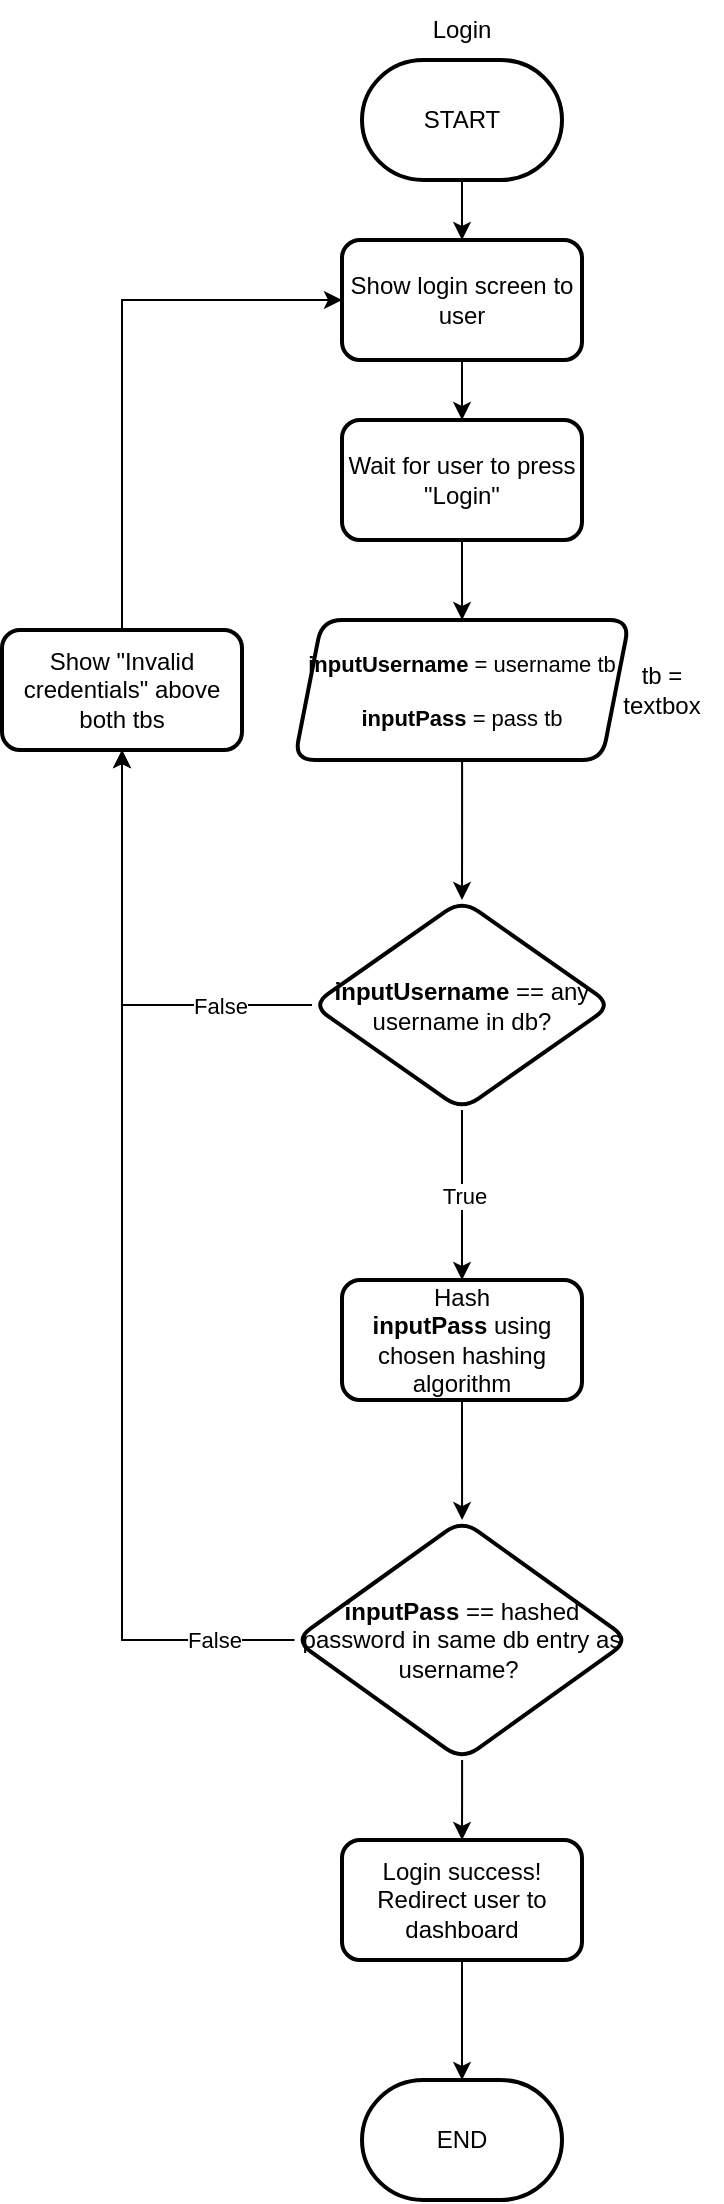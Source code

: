 <mxfile version="24.7.17" pages="3">
  <diagram name="Login" id="wDEZvBjx5TSSo-2GFjHn">
    <mxGraphModel dx="1750" dy="1035" grid="1" gridSize="10" guides="1" tooltips="1" connect="1" arrows="1" fold="1" page="1" pageScale="1" pageWidth="827" pageHeight="1169" math="0" shadow="0">
      <root>
        <mxCell id="0" />
        <mxCell id="1" parent="0" />
        <mxCell id="t8PpagDGVLrnuFvlZs6p-5" value="" style="edgeStyle=orthogonalEdgeStyle;rounded=0;orthogonalLoop=1;jettySize=auto;html=1;" edge="1" parent="1" source="t8PpagDGVLrnuFvlZs6p-2" target="t8PpagDGVLrnuFvlZs6p-4">
          <mxGeometry relative="1" as="geometry" />
        </mxCell>
        <mxCell id="t8PpagDGVLrnuFvlZs6p-2" value="START" style="strokeWidth=2;html=1;shape=mxgraph.flowchart.terminator;whiteSpace=wrap;" vertex="1" parent="1">
          <mxGeometry x="210" y="60" width="100" height="60" as="geometry" />
        </mxCell>
        <mxCell id="t8PpagDGVLrnuFvlZs6p-3" value="Login" style="text;html=1;align=center;verticalAlign=middle;whiteSpace=wrap;rounded=0;" vertex="1" parent="1">
          <mxGeometry x="230" y="30" width="60" height="30" as="geometry" />
        </mxCell>
        <mxCell id="t8PpagDGVLrnuFvlZs6p-7" value="" style="edgeStyle=orthogonalEdgeStyle;rounded=0;orthogonalLoop=1;jettySize=auto;html=1;" edge="1" parent="1" source="t8PpagDGVLrnuFvlZs6p-4" target="t8PpagDGVLrnuFvlZs6p-6">
          <mxGeometry relative="1" as="geometry" />
        </mxCell>
        <mxCell id="t8PpagDGVLrnuFvlZs6p-4" value="Show login screen to user" style="rounded=1;whiteSpace=wrap;html=1;strokeWidth=2;" vertex="1" parent="1">
          <mxGeometry x="200" y="150" width="120" height="60" as="geometry" />
        </mxCell>
        <mxCell id="t8PpagDGVLrnuFvlZs6p-9" value="" style="edgeStyle=orthogonalEdgeStyle;rounded=0;orthogonalLoop=1;jettySize=auto;html=1;" edge="1" parent="1" source="t8PpagDGVLrnuFvlZs6p-6" target="t8PpagDGVLrnuFvlZs6p-8">
          <mxGeometry relative="1" as="geometry" />
        </mxCell>
        <mxCell id="t8PpagDGVLrnuFvlZs6p-6" value="Wait for user to press &quot;Login&quot;" style="whiteSpace=wrap;html=1;rounded=1;strokeWidth=2;" vertex="1" parent="1">
          <mxGeometry x="200" y="240" width="120" height="60" as="geometry" />
        </mxCell>
        <mxCell id="t8PpagDGVLrnuFvlZs6p-18" value="" style="edgeStyle=orthogonalEdgeStyle;rounded=0;orthogonalLoop=1;jettySize=auto;html=1;" edge="1" parent="1" source="t8PpagDGVLrnuFvlZs6p-8" target="t8PpagDGVLrnuFvlZs6p-17">
          <mxGeometry relative="1" as="geometry" />
        </mxCell>
        <mxCell id="t8PpagDGVLrnuFvlZs6p-8" value="&lt;font style=&quot;font-size: 11px;&quot;&gt;&lt;b&gt;inputUsername &lt;/b&gt;= username tb&lt;/font&gt;&lt;div style=&quot;line-height: 120%; font-size: 11px;&quot;&gt;&lt;font style=&quot;font-size: 11px;&quot;&gt;&lt;br&gt;&lt;/font&gt;&lt;/div&gt;&lt;div style=&quot;line-height: 120%; font-size: 11px;&quot;&gt;&lt;font style=&quot;font-size: 11px;&quot;&gt;&lt;b&gt;inputPass &lt;/b&gt;= pass tb&lt;/font&gt;&lt;/div&gt;" style="shape=parallelogram;perimeter=parallelogramPerimeter;whiteSpace=wrap;html=1;fixedSize=1;rounded=1;strokeWidth=2;size=13.75;" vertex="1" parent="1">
          <mxGeometry x="176.25" y="340" width="167.5" height="70" as="geometry" />
        </mxCell>
        <mxCell id="t8PpagDGVLrnuFvlZs6p-10" value="tb = textbox" style="text;html=1;align=center;verticalAlign=middle;whiteSpace=wrap;rounded=0;" vertex="1" parent="1">
          <mxGeometry x="330" y="360" width="60" height="30" as="geometry" />
        </mxCell>
        <mxCell id="t8PpagDGVLrnuFvlZs6p-21" value="" style="edgeStyle=orthogonalEdgeStyle;rounded=0;orthogonalLoop=1;jettySize=auto;html=1;" edge="1" parent="1" source="t8PpagDGVLrnuFvlZs6p-17" target="t8PpagDGVLrnuFvlZs6p-20">
          <mxGeometry relative="1" as="geometry" />
        </mxCell>
        <mxCell id="t8PpagDGVLrnuFvlZs6p-23" value="False" style="edgeLabel;html=1;align=center;verticalAlign=middle;resizable=0;points=[];" vertex="1" connectable="0" parent="t8PpagDGVLrnuFvlZs6p-21">
          <mxGeometry x="-0.583" relative="1" as="geometry">
            <mxPoint as="offset" />
          </mxGeometry>
        </mxCell>
        <mxCell id="t8PpagDGVLrnuFvlZs6p-25" value="" style="edgeStyle=orthogonalEdgeStyle;rounded=0;orthogonalLoop=1;jettySize=auto;html=1;" edge="1" parent="1" source="t8PpagDGVLrnuFvlZs6p-17" target="t8PpagDGVLrnuFvlZs6p-24">
          <mxGeometry relative="1" as="geometry" />
        </mxCell>
        <mxCell id="t8PpagDGVLrnuFvlZs6p-26" value="True" style="edgeLabel;html=1;align=center;verticalAlign=middle;resizable=0;points=[];" vertex="1" connectable="0" parent="t8PpagDGVLrnuFvlZs6p-25">
          <mxGeometry x="-0.005" y="1" relative="1" as="geometry">
            <mxPoint as="offset" />
          </mxGeometry>
        </mxCell>
        <mxCell id="t8PpagDGVLrnuFvlZs6p-17" value="&lt;b&gt;inputUsername &lt;/b&gt;== any username in db?" style="rhombus;whiteSpace=wrap;html=1;rounded=1;strokeWidth=2;" vertex="1" parent="1">
          <mxGeometry x="185" y="480" width="150" height="105" as="geometry" />
        </mxCell>
        <mxCell id="t8PpagDGVLrnuFvlZs6p-22" style="edgeStyle=orthogonalEdgeStyle;rounded=0;orthogonalLoop=1;jettySize=auto;html=1;entryX=0;entryY=0.5;entryDx=0;entryDy=0;" edge="1" parent="1" source="t8PpagDGVLrnuFvlZs6p-20" target="t8PpagDGVLrnuFvlZs6p-4">
          <mxGeometry relative="1" as="geometry">
            <Array as="points">
              <mxPoint x="90" y="180" />
            </Array>
          </mxGeometry>
        </mxCell>
        <mxCell id="t8PpagDGVLrnuFvlZs6p-20" value="Show &quot;Invalid credentials&quot; above both tbs" style="whiteSpace=wrap;html=1;rounded=1;strokeWidth=2;" vertex="1" parent="1">
          <mxGeometry x="30" y="345" width="120" height="60" as="geometry" />
        </mxCell>
        <mxCell id="t8PpagDGVLrnuFvlZs6p-28" value="" style="edgeStyle=orthogonalEdgeStyle;rounded=0;orthogonalLoop=1;jettySize=auto;html=1;" edge="1" parent="1" source="t8PpagDGVLrnuFvlZs6p-24" target="t8PpagDGVLrnuFvlZs6p-27">
          <mxGeometry relative="1" as="geometry" />
        </mxCell>
        <mxCell id="t8PpagDGVLrnuFvlZs6p-24" value="Hash &lt;b&gt;inputPass&lt;/b&gt;&amp;nbsp;using chosen hashing algorithm" style="whiteSpace=wrap;html=1;rounded=1;strokeWidth=2;" vertex="1" parent="1">
          <mxGeometry x="200" y="670" width="120" height="60" as="geometry" />
        </mxCell>
        <mxCell id="t8PpagDGVLrnuFvlZs6p-29" style="edgeStyle=orthogonalEdgeStyle;rounded=0;orthogonalLoop=1;jettySize=auto;html=1;" edge="1" parent="1" source="t8PpagDGVLrnuFvlZs6p-27" target="t8PpagDGVLrnuFvlZs6p-20">
          <mxGeometry relative="1" as="geometry" />
        </mxCell>
        <mxCell id="t8PpagDGVLrnuFvlZs6p-30" value="False" style="edgeLabel;html=1;align=center;verticalAlign=middle;resizable=0;points=[];" vertex="1" connectable="0" parent="t8PpagDGVLrnuFvlZs6p-29">
          <mxGeometry x="-0.846" y="-3" relative="1" as="geometry">
            <mxPoint y="3" as="offset" />
          </mxGeometry>
        </mxCell>
        <mxCell id="t8PpagDGVLrnuFvlZs6p-32" value="" style="edgeStyle=orthogonalEdgeStyle;rounded=0;orthogonalLoop=1;jettySize=auto;html=1;" edge="1" parent="1" source="t8PpagDGVLrnuFvlZs6p-27" target="t8PpagDGVLrnuFvlZs6p-31">
          <mxGeometry relative="1" as="geometry" />
        </mxCell>
        <mxCell id="t8PpagDGVLrnuFvlZs6p-27" value="&lt;b&gt;inputPass &lt;/b&gt;== hashed password in same db entry as username?&lt;b&gt;&amp;nbsp;&lt;/b&gt;" style="rhombus;whiteSpace=wrap;html=1;rounded=1;strokeWidth=2;" vertex="1" parent="1">
          <mxGeometry x="176.25" y="790" width="167.5" height="120" as="geometry" />
        </mxCell>
        <mxCell id="t8PpagDGVLrnuFvlZs6p-31" value="&lt;div&gt;Login success!&lt;/div&gt;Redirect user to dashboard" style="whiteSpace=wrap;html=1;rounded=1;strokeWidth=2;" vertex="1" parent="1">
          <mxGeometry x="200" y="950" width="120" height="60" as="geometry" />
        </mxCell>
        <mxCell id="t8PpagDGVLrnuFvlZs6p-33" value="END" style="strokeWidth=2;html=1;shape=mxgraph.flowchart.terminator;whiteSpace=wrap;" vertex="1" parent="1">
          <mxGeometry x="210" y="1070" width="100" height="60" as="geometry" />
        </mxCell>
        <mxCell id="t8PpagDGVLrnuFvlZs6p-34" style="edgeStyle=orthogonalEdgeStyle;rounded=0;orthogonalLoop=1;jettySize=auto;html=1;entryX=0.5;entryY=0;entryDx=0;entryDy=0;entryPerimeter=0;" edge="1" parent="1" source="t8PpagDGVLrnuFvlZs6p-31" target="t8PpagDGVLrnuFvlZs6p-33">
          <mxGeometry relative="1" as="geometry" />
        </mxCell>
      </root>
    </mxGraphModel>
  </diagram>
  <diagram id="BTWEKlgv_lYgv1bxt-cJ" name="Invoice">
    <mxGraphModel dx="1480" dy="866" grid="1" gridSize="10" guides="1" tooltips="1" connect="1" arrows="1" fold="1" page="1" pageScale="1" pageWidth="827" pageHeight="1169" math="0" shadow="0">
      <root>
        <mxCell id="0" />
        <mxCell id="1" parent="0" />
        <mxCell id="dumsNPepDbAG_M0nWqGC-5" value="" style="edgeStyle=orthogonalEdgeStyle;rounded=0;orthogonalLoop=1;jettySize=auto;html=1;" edge="1" parent="1" source="dumsNPepDbAG_M0nWqGC-1" target="dumsNPepDbAG_M0nWqGC-4">
          <mxGeometry relative="1" as="geometry" />
        </mxCell>
        <mxCell id="dumsNPepDbAG_M0nWqGC-1" value="START" style="strokeWidth=2;html=1;shape=mxgraph.flowchart.start_2;whiteSpace=wrap;" vertex="1" parent="1">
          <mxGeometry x="180" y="30" width="100" height="60" as="geometry" />
        </mxCell>
        <mxCell id="dumsNPepDbAG_M0nWqGC-2" value="Invoice Generation" style="text;html=1;align=center;verticalAlign=middle;resizable=0;points=[];autosize=1;strokeColor=none;fillColor=none;" vertex="1" parent="1">
          <mxGeometry x="170" width="120" height="30" as="geometry" />
        </mxCell>
        <mxCell id="dumsNPepDbAG_M0nWqGC-3" value="From Finance Dashboard" style="text;html=1;align=center;verticalAlign=middle;resizable=0;points=[];autosize=1;strokeColor=none;fillColor=none;" vertex="1" parent="1">
          <mxGeometry x="275" y="45" width="160" height="30" as="geometry" />
        </mxCell>
        <mxCell id="dumsNPepDbAG_M0nWqGC-7" value="" style="edgeStyle=orthogonalEdgeStyle;rounded=0;orthogonalLoop=1;jettySize=auto;html=1;" edge="1" parent="1" source="dumsNPepDbAG_M0nWqGC-4" target="dumsNPepDbAG_M0nWqGC-6">
          <mxGeometry relative="1" as="geometry" />
        </mxCell>
        <mxCell id="dumsNPepDbAG_M0nWqGC-4" value="Click &quot;Add Invoice&quot;" style="shape=parallelogram;perimeter=parallelogramPerimeter;whiteSpace=wrap;html=1;fixedSize=1;strokeWidth=2;" vertex="1" parent="1">
          <mxGeometry x="170" y="130" width="120" height="60" as="geometry" />
        </mxCell>
        <mxCell id="dumsNPepDbAG_M0nWqGC-10" value="" style="edgeStyle=orthogonalEdgeStyle;rounded=0;orthogonalLoop=1;jettySize=auto;html=1;" edge="1" parent="1" source="dumsNPepDbAG_M0nWqGC-6" target="dumsNPepDbAG_M0nWqGC-9">
          <mxGeometry relative="1" as="geometry" />
        </mxCell>
        <mxCell id="dumsNPepDbAG_M0nWqGC-6" value="Bring user to Invoice Creation Screen" style="whiteSpace=wrap;html=1;strokeWidth=2;" vertex="1" parent="1">
          <mxGeometry x="170" y="230" width="120" height="60" as="geometry" />
        </mxCell>
        <mxCell id="dumsNPepDbAG_M0nWqGC-12" value="" style="edgeStyle=orthogonalEdgeStyle;rounded=0;orthogonalLoop=1;jettySize=auto;html=1;" edge="1" parent="1" source="dumsNPepDbAG_M0nWqGC-9" target="dumsNPepDbAG_M0nWqGC-11">
          <mxGeometry relative="1" as="geometry" />
        </mxCell>
        <mxCell id="dumsNPepDbAG_M0nWqGC-9" value="costInput = &quot;cost&quot; tb&lt;div&gt;&lt;br&gt;&lt;div&gt;descriptionInput = &quot;description&quot; tb&lt;/div&gt;&lt;/div&gt;" style="shape=parallelogram;perimeter=parallelogramPerimeter;whiteSpace=wrap;html=1;fixedSize=1;strokeWidth=2;" vertex="1" parent="1">
          <mxGeometry x="152.5" y="330" width="155" height="90" as="geometry" />
        </mxCell>
        <mxCell id="dumsNPepDbAG_M0nWqGC-14" value="" style="edgeStyle=orthogonalEdgeStyle;rounded=0;orthogonalLoop=1;jettySize=auto;html=1;" edge="1" parent="1" source="dumsNPepDbAG_M0nWqGC-11" target="dumsNPepDbAG_M0nWqGC-13">
          <mxGeometry relative="1" as="geometry" />
        </mxCell>
        <mxCell id="dumsNPepDbAG_M0nWqGC-16" value="False" style="edgeLabel;html=1;align=center;verticalAlign=middle;resizable=0;points=[];" vertex="1" connectable="0" parent="dumsNPepDbAG_M0nWqGC-14">
          <mxGeometry x="-0.426" y="2" relative="1" as="geometry">
            <mxPoint y="2" as="offset" />
          </mxGeometry>
        </mxCell>
        <mxCell id="dumsNPepDbAG_M0nWqGC-18" value="" style="edgeStyle=orthogonalEdgeStyle;rounded=0;orthogonalLoop=1;jettySize=auto;html=1;" edge="1" parent="1" source="dumsNPepDbAG_M0nWqGC-11" target="dumsNPepDbAG_M0nWqGC-17">
          <mxGeometry relative="1" as="geometry" />
        </mxCell>
        <mxCell id="dumsNPepDbAG_M0nWqGC-11" value="Both values filled in?" style="rhombus;whiteSpace=wrap;html=1;strokeWidth=2;" vertex="1" parent="1">
          <mxGeometry x="190" y="450" width="80" height="80" as="geometry" />
        </mxCell>
        <mxCell id="dumsNPepDbAG_M0nWqGC-15" style="edgeStyle=orthogonalEdgeStyle;rounded=0;orthogonalLoop=1;jettySize=auto;html=1;entryX=1;entryY=0.5;entryDx=0;entryDy=0;" edge="1" parent="1" source="dumsNPepDbAG_M0nWqGC-13" target="dumsNPepDbAG_M0nWqGC-9">
          <mxGeometry relative="1" as="geometry" />
        </mxCell>
        <mxCell id="dumsNPepDbAG_M0nWqGC-13" value="Show error above missing value" style="whiteSpace=wrap;html=1;strokeWidth=2;" vertex="1" parent="1">
          <mxGeometry x="370" y="345" width="120" height="60" as="geometry" />
        </mxCell>
        <mxCell id="dumsNPepDbAG_M0nWqGC-20" value="" style="edgeStyle=orthogonalEdgeStyle;rounded=0;orthogonalLoop=1;jettySize=auto;html=1;" edge="1" parent="1" source="dumsNPepDbAG_M0nWqGC-17" target="dumsNPepDbAG_M0nWqGC-19">
          <mxGeometry relative="1" as="geometry" />
        </mxCell>
        <mxCell id="dumsNPepDbAG_M0nWqGC-17" value="Add Invoice to DB" style="whiteSpace=wrap;html=1;strokeWidth=2;" vertex="1" parent="1">
          <mxGeometry x="170" y="560" width="120" height="60" as="geometry" />
        </mxCell>
        <mxCell id="dumsNPepDbAG_M0nWqGC-22" value="" style="edgeStyle=orthogonalEdgeStyle;rounded=0;orthogonalLoop=1;jettySize=auto;html=1;" edge="1" parent="1" source="dumsNPepDbAG_M0nWqGC-19" target="dumsNPepDbAG_M0nWqGC-21">
          <mxGeometry relative="1" as="geometry" />
        </mxCell>
        <mxCell id="dumsNPepDbAG_M0nWqGC-19" value="Redirect to Finance Dashboard" style="whiteSpace=wrap;html=1;strokeWidth=2;" vertex="1" parent="1">
          <mxGeometry x="170" y="680" width="120" height="60" as="geometry" />
        </mxCell>
        <mxCell id="dumsNPepDbAG_M0nWqGC-21" value="END" style="ellipse;whiteSpace=wrap;html=1;strokeWidth=2;" vertex="1" parent="1">
          <mxGeometry x="190" y="790" width="80" height="60" as="geometry" />
        </mxCell>
      </root>
    </mxGraphModel>
  </diagram>
  <diagram id="7CJ8LHJPdr58umKfk_C1" name="Email">
    <mxGraphModel dx="2899" dy="1212" grid="1" gridSize="10" guides="1" tooltips="1" connect="1" arrows="1" fold="1" page="1" pageScale="1" pageWidth="827" pageHeight="1169" math="0" shadow="0">
      <root>
        <mxCell id="0" />
        <mxCell id="1" parent="0" />
        <mxCell id="dnXUVzxNcDBPzsnKb-ND-4" value="" style="edgeStyle=orthogonalEdgeStyle;rounded=0;orthogonalLoop=1;jettySize=auto;html=1;" edge="1" parent="1" source="dnXUVzxNcDBPzsnKb-ND-1" target="dnXUVzxNcDBPzsnKb-ND-3">
          <mxGeometry relative="1" as="geometry" />
        </mxCell>
        <mxCell id="dnXUVzxNcDBPzsnKb-ND-1" value="START" style="strokeWidth=2;html=1;shape=mxgraph.flowchart.start_1;whiteSpace=wrap;" vertex="1" parent="1">
          <mxGeometry x="140" y="30" width="100" height="60" as="geometry" />
        </mxCell>
        <mxCell id="dnXUVzxNcDBPzsnKb-ND-2" value="From Maintenence Dashboard" style="text;html=1;align=center;verticalAlign=middle;resizable=0;points=[];autosize=1;strokeColor=none;fillColor=none;" vertex="1" parent="1">
          <mxGeometry x="250" y="30" width="190" height="30" as="geometry" />
        </mxCell>
        <mxCell id="dnXUVzxNcDBPzsnKb-ND-6" value="" style="edgeStyle=orthogonalEdgeStyle;rounded=0;orthogonalLoop=1;jettySize=auto;html=1;" edge="1" parent="1" source="dnXUVzxNcDBPzsnKb-ND-3" target="dnXUVzxNcDBPzsnKb-ND-5">
          <mxGeometry relative="1" as="geometry" />
        </mxCell>
        <mxCell id="dnXUVzxNcDBPzsnKb-ND-3" value="Click &quot;Add Service Request&quot;" style="shape=parallelogram;perimeter=parallelogramPerimeter;whiteSpace=wrap;html=1;fixedSize=1;strokeWidth=2;" vertex="1" parent="1">
          <mxGeometry x="130" y="140" width="120" height="60" as="geometry" />
        </mxCell>
        <mxCell id="dnXUVzxNcDBPzsnKb-ND-8" value="" style="edgeStyle=orthogonalEdgeStyle;rounded=0;orthogonalLoop=1;jettySize=auto;html=1;" edge="1" parent="1" source="dnXUVzxNcDBPzsnKb-ND-5" target="dnXUVzxNcDBPzsnKb-ND-7">
          <mxGeometry relative="1" as="geometry" />
        </mxCell>
        <mxCell id="dnXUVzxNcDBPzsnKb-ND-5" value="Redirect user to Service Request Creation Screen" style="whiteSpace=wrap;html=1;strokeWidth=2;" vertex="1" parent="1">
          <mxGeometry x="130" y="250" width="120" height="60" as="geometry" />
        </mxCell>
        <mxCell id="dnXUVzxNcDBPzsnKb-ND-10" value="" style="edgeStyle=orthogonalEdgeStyle;rounded=0;orthogonalLoop=1;jettySize=auto;html=1;" edge="1" parent="1" source="dnXUVzxNcDBPzsnKb-ND-7" target="dnXUVzxNcDBPzsnKb-ND-9">
          <mxGeometry relative="1" as="geometry" />
        </mxCell>
        <mxCell id="dnXUVzxNcDBPzsnKb-ND-7" value="contentInput = content tb" style="shape=parallelogram;perimeter=parallelogramPerimeter;whiteSpace=wrap;html=1;fixedSize=1;strokeWidth=2;" vertex="1" parent="1">
          <mxGeometry x="130" y="360" width="120" height="60" as="geometry" />
        </mxCell>
        <mxCell id="dnXUVzxNcDBPzsnKb-ND-12" value="" style="edgeStyle=orthogonalEdgeStyle;rounded=0;orthogonalLoop=1;jettySize=auto;html=1;" edge="1" parent="1" source="dnXUVzxNcDBPzsnKb-ND-9" target="dnXUVzxNcDBPzsnKb-ND-11">
          <mxGeometry relative="1" as="geometry" />
        </mxCell>
        <mxCell id="dnXUVzxNcDBPzsnKb-ND-14" value="False" style="edgeLabel;html=1;align=center;verticalAlign=middle;resizable=0;points=[];" vertex="1" connectable="0" parent="dnXUVzxNcDBPzsnKb-ND-12">
          <mxGeometry x="-0.429" relative="1" as="geometry">
            <mxPoint as="offset" />
          </mxGeometry>
        </mxCell>
        <mxCell id="dnXUVzxNcDBPzsnKb-ND-16" value="" style="edgeStyle=orthogonalEdgeStyle;rounded=0;orthogonalLoop=1;jettySize=auto;html=1;" edge="1" parent="1" source="dnXUVzxNcDBPzsnKb-ND-9" target="dnXUVzxNcDBPzsnKb-ND-15">
          <mxGeometry relative="1" as="geometry" />
        </mxCell>
        <mxCell id="dnXUVzxNcDBPzsnKb-ND-17" value="True" style="edgeLabel;html=1;align=center;verticalAlign=middle;resizable=0;points=[];" vertex="1" connectable="0" parent="dnXUVzxNcDBPzsnKb-ND-16">
          <mxGeometry x="-0.067" y="1" relative="1" as="geometry">
            <mxPoint as="offset" />
          </mxGeometry>
        </mxCell>
        <mxCell id="dnXUVzxNcDBPzsnKb-ND-9" value="contentInput != null || contentInput != &quot;&quot;" style="rhombus;whiteSpace=wrap;html=1;strokeWidth=2;" vertex="1" parent="1">
          <mxGeometry x="110" y="470" width="160" height="80" as="geometry" />
        </mxCell>
        <mxCell id="dnXUVzxNcDBPzsnKb-ND-13" style="edgeStyle=orthogonalEdgeStyle;rounded=0;orthogonalLoop=1;jettySize=auto;html=1;entryX=0;entryY=0.5;entryDx=0;entryDy=0;" edge="1" parent="1" source="dnXUVzxNcDBPzsnKb-ND-11" target="dnXUVzxNcDBPzsnKb-ND-7">
          <mxGeometry relative="1" as="geometry" />
        </mxCell>
        <mxCell id="dnXUVzxNcDBPzsnKb-ND-11" value="Show error" style="whiteSpace=wrap;html=1;strokeWidth=2;" vertex="1" parent="1">
          <mxGeometry x="-140" y="360" width="120" height="60" as="geometry" />
        </mxCell>
        <mxCell id="EIY3MpPUGyZJX4EP3KWg-2" value="" style="edgeStyle=orthogonalEdgeStyle;rounded=0;orthogonalLoop=1;jettySize=auto;html=1;" edge="1" parent="1" source="dnXUVzxNcDBPzsnKb-ND-15" target="EIY3MpPUGyZJX4EP3KWg-1">
          <mxGeometry relative="1" as="geometry" />
        </mxCell>
        <mxCell id="dnXUVzxNcDBPzsnKb-ND-15" value="Add item to db" style="whiteSpace=wrap;html=1;strokeWidth=2;" vertex="1" parent="1">
          <mxGeometry x="130" y="610" width="120" height="60" as="geometry" />
        </mxCell>
        <mxCell id="EIY3MpPUGyZJX4EP3KWg-4" value="" style="edgeStyle=orthogonalEdgeStyle;rounded=0;orthogonalLoop=1;jettySize=auto;html=1;" edge="1" parent="1" source="EIY3MpPUGyZJX4EP3KWg-1" target="EIY3MpPUGyZJX4EP3KWg-3">
          <mxGeometry relative="1" as="geometry" />
        </mxCell>
        <mxCell id="EIY3MpPUGyZJX4EP3KWg-1" value="Send E-Mail to Head of Maintenance" style="whiteSpace=wrap;html=1;strokeWidth=2;" vertex="1" parent="1">
          <mxGeometry x="130" y="720" width="120" height="60" as="geometry" />
        </mxCell>
        <mxCell id="EIY3MpPUGyZJX4EP3KWg-6" value="" style="edgeStyle=orthogonalEdgeStyle;rounded=0;orthogonalLoop=1;jettySize=auto;html=1;" edge="1" parent="1" source="EIY3MpPUGyZJX4EP3KWg-3" target="EIY3MpPUGyZJX4EP3KWg-5">
          <mxGeometry relative="1" as="geometry" />
        </mxCell>
        <mxCell id="EIY3MpPUGyZJX4EP3KWg-3" value="Redirect back to dashboard" style="whiteSpace=wrap;html=1;strokeWidth=2;" vertex="1" parent="1">
          <mxGeometry x="130" y="830" width="120" height="60" as="geometry" />
        </mxCell>
        <mxCell id="EIY3MpPUGyZJX4EP3KWg-5" value="END" style="ellipse;whiteSpace=wrap;html=1;strokeWidth=2;" vertex="1" parent="1">
          <mxGeometry x="130" y="930" width="120" height="80" as="geometry" />
        </mxCell>
      </root>
    </mxGraphModel>
  </diagram>
</mxfile>
